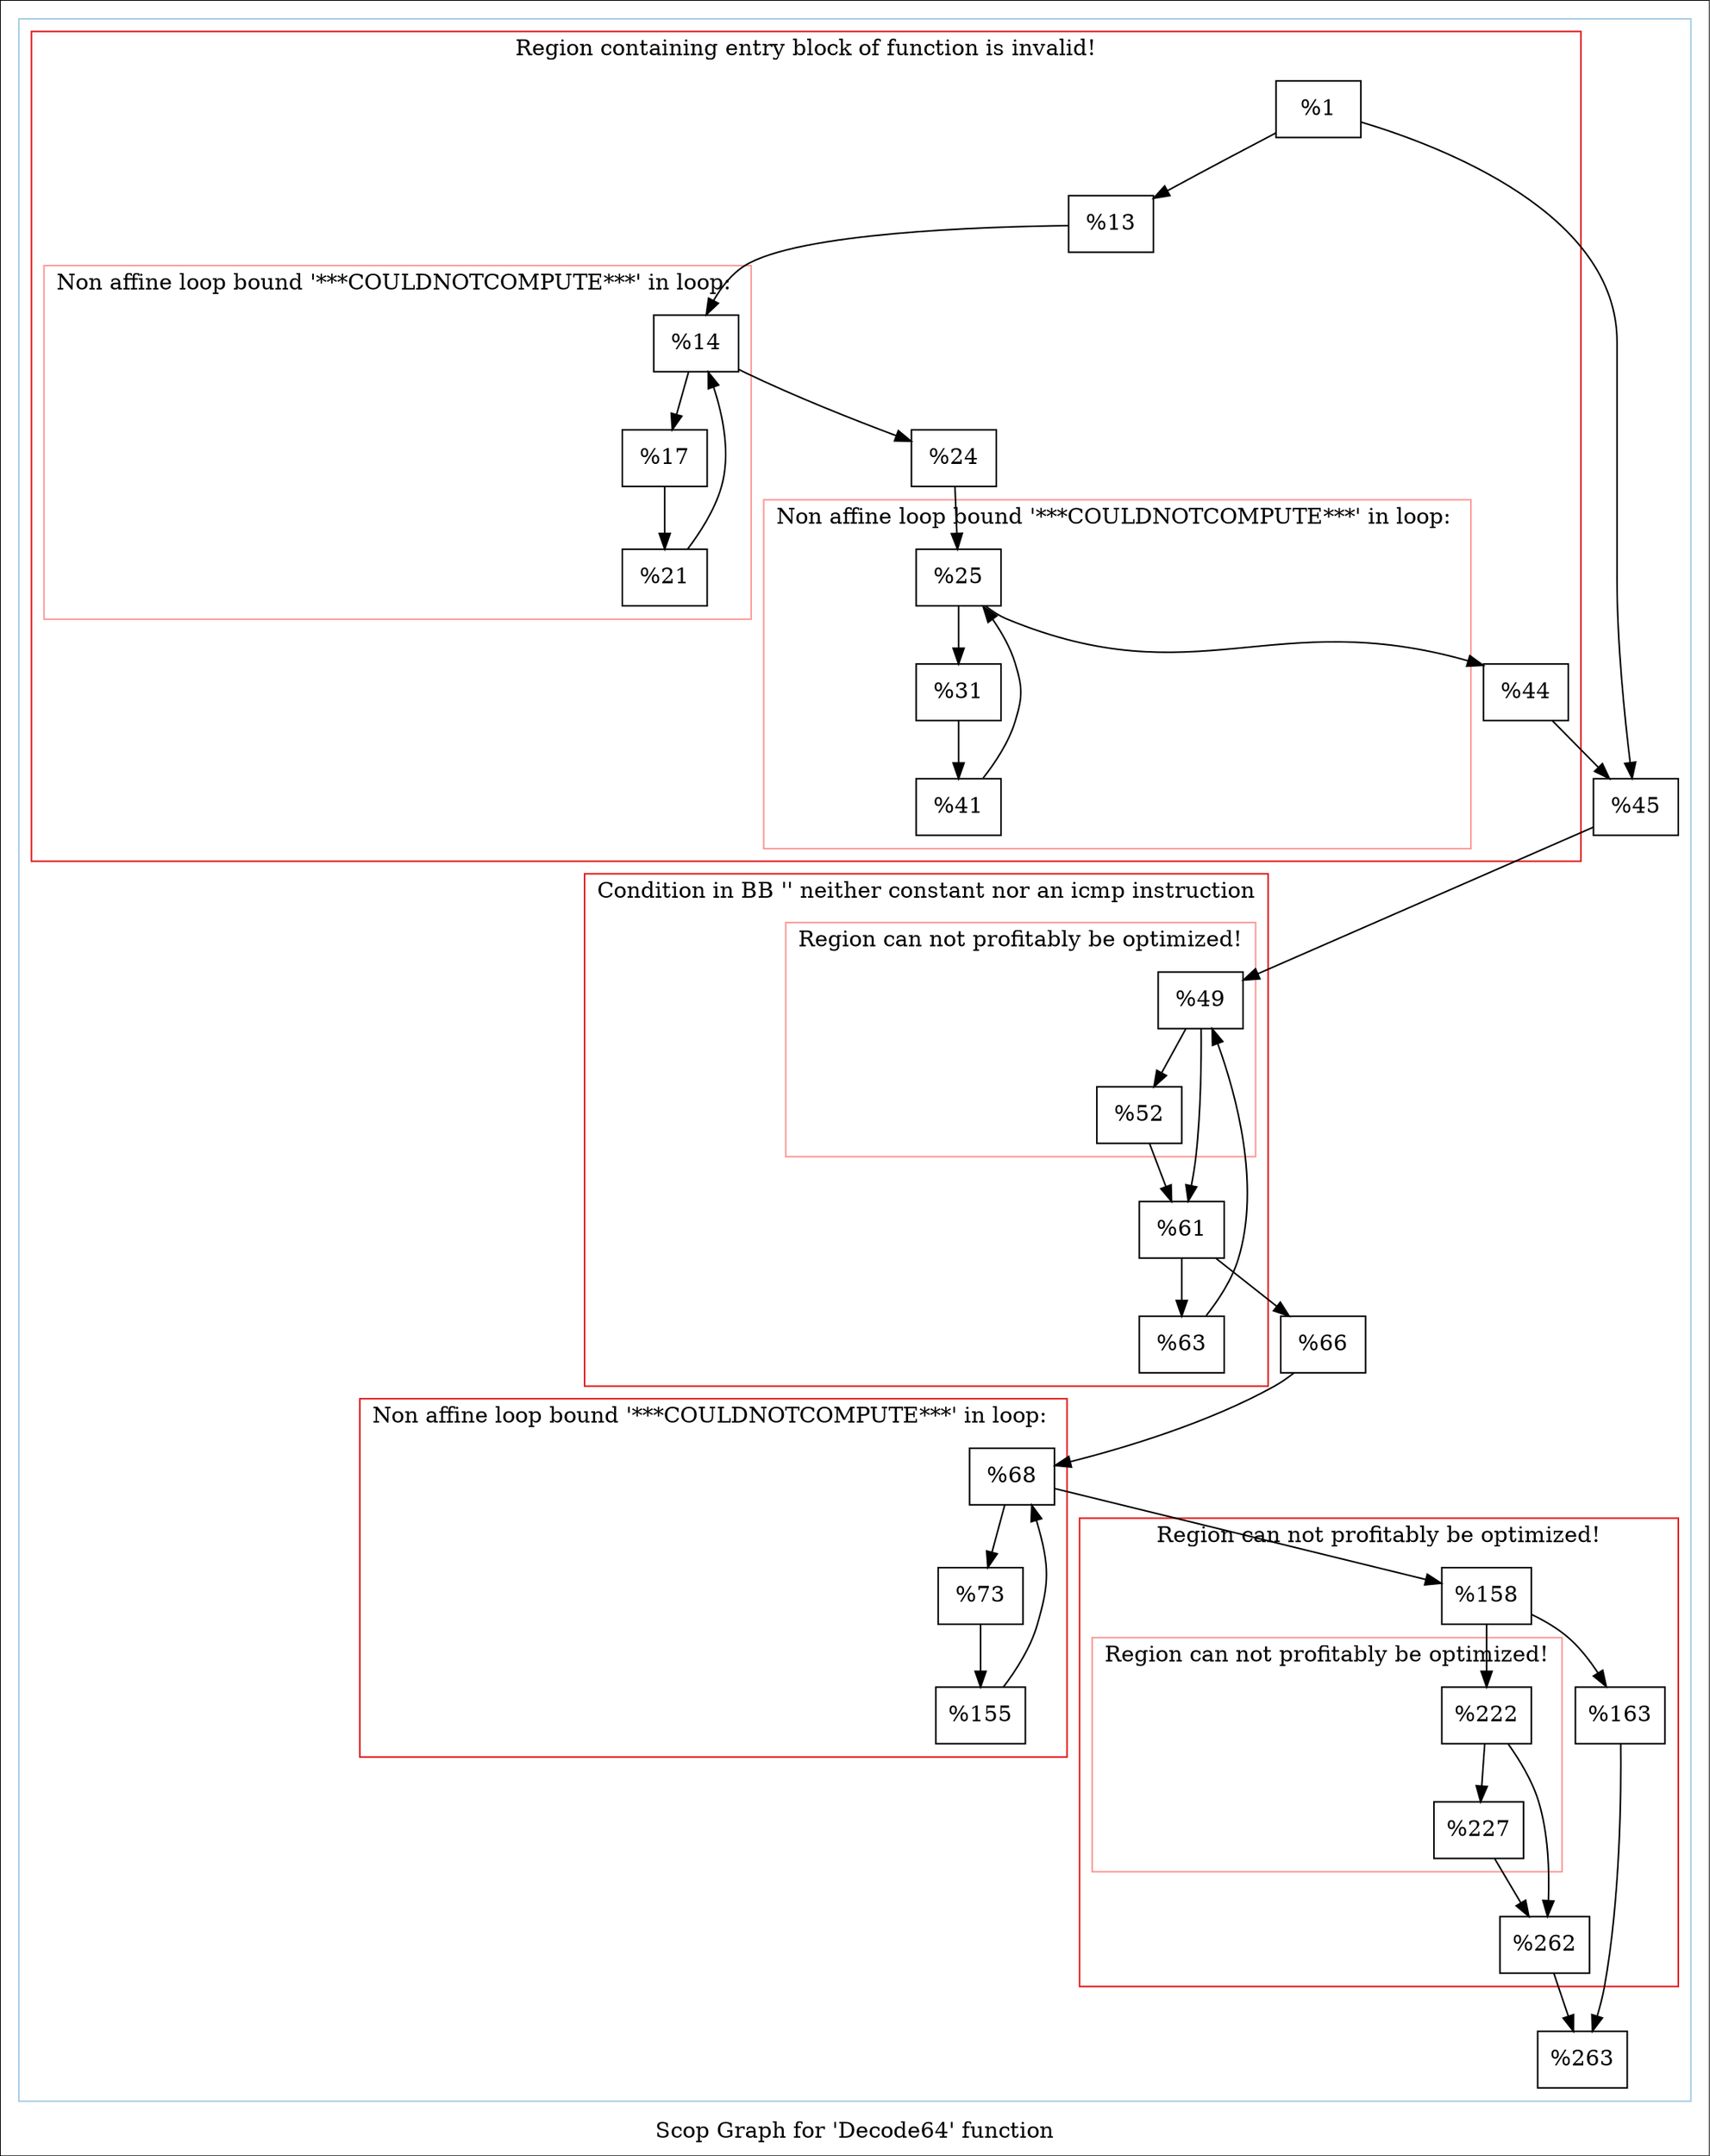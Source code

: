 digraph "Scop Graph for 'Decode64' function" {
	label="Scop Graph for 'Decode64' function";

	Node0x1d91840 [shape=record,label="{%1}"];
	Node0x1d91840 -> Node0x1d91600;
	Node0x1d91840 -> Node0x1d91a10;
	Node0x1d91600 [shape=record,label="{%45}"];
	Node0x1d91600 -> Node0x1d92c50;
	Node0x1d92c50 [shape=record,label="{%49}"];
	Node0x1d92c50 -> Node0x1d946b0;
	Node0x1d92c50 -> Node0x1d94180;
	Node0x1d946b0 [shape=record,label="{%52}"];
	Node0x1d946b0 -> Node0x1d94180;
	Node0x1d94180 [shape=record,label="{%61}"];
	Node0x1d94180 -> Node0x1d93770;
	Node0x1d94180 -> Node0x1d8e6c0;
	Node0x1d93770 [shape=record,label="{%63}"];
	Node0x1d93770 -> Node0x1d92c50[constraint=false];
	Node0x1d8e6c0 [shape=record,label="{%66}"];
	Node0x1d8e6c0 -> Node0x1d930a0;
	Node0x1d930a0 [shape=record,label="{%68}"];
	Node0x1d930a0 -> Node0x1d92f70;
	Node0x1d930a0 -> Node0x1d92de0;
	Node0x1d92f70 [shape=record,label="{%73}"];
	Node0x1d92f70 -> Node0x1d94d30;
	Node0x1d94d30 [shape=record,label="{%155}"];
	Node0x1d94d30 -> Node0x1d930a0[constraint=false];
	Node0x1d92de0 [shape=record,label="{%158}"];
	Node0x1d92de0 -> Node0x1d95f30;
	Node0x1d92de0 -> Node0x1d95cb0;
	Node0x1d95f30 [shape=record,label="{%163}"];
	Node0x1d95f30 -> Node0x1d95bc0;
	Node0x1d95bc0 [shape=record,label="{%263}"];
	Node0x1d95cb0 [shape=record,label="{%222}"];
	Node0x1d95cb0 -> Node0x1d95940;
	Node0x1d95cb0 -> Node0x1d95720;
	Node0x1d95940 [shape=record,label="{%227}"];
	Node0x1d95940 -> Node0x1d95720;
	Node0x1d95720 [shape=record,label="{%262}"];
	Node0x1d95720 -> Node0x1d95bc0;
	Node0x1d91a10 [shape=record,label="{%13}"];
	Node0x1d91a10 -> Node0x1d953c0;
	Node0x1d953c0 [shape=record,label="{%14}"];
	Node0x1d953c0 -> Node0x1d950a0;
	Node0x1d953c0 -> Node0x1d96280;
	Node0x1d950a0 [shape=record,label="{%17}"];
	Node0x1d950a0 -> Node0x1d98e60;
	Node0x1d98e60 [shape=record,label="{%21}"];
	Node0x1d98e60 -> Node0x1d953c0[constraint=false];
	Node0x1d96280 [shape=record,label="{%24}"];
	Node0x1d96280 -> Node0x1d98b40;
	Node0x1d98b40 [shape=record,label="{%25}"];
	Node0x1d98b40 -> Node0x1d98250;
	Node0x1d98b40 -> Node0x1d97db0;
	Node0x1d98250 [shape=record,label="{%31}"];
	Node0x1d98250 -> Node0x1d979e0;
	Node0x1d979e0 [shape=record,label="{%41}"];
	Node0x1d979e0 -> Node0x1d98b40[constraint=false];
	Node0x1d97db0 [shape=record,label="{%44}"];
	Node0x1d97db0 -> Node0x1d91600;
	colorscheme = "paired12"
        subgraph cluster_0x1dc81a0 {
          label = "";
          style = solid;
          color = 1
          subgraph cluster_0x1dc5ad0 {
            label = "Region containing entry block of function is invalid!";
            style = solid;
            color = 6
            subgraph cluster_0x1dc5a50 {
              label = "Non affine loop bound '***COULDNOTCOMPUTE***' in loop: ";
              style = solid;
              color = 5
              Node0x1d953c0;
              Node0x1d950a0;
              Node0x1d98e60;
            }
            subgraph cluster_0x1dc3510 {
              label = "Non affine loop bound '***COULDNOTCOMPUTE***' in loop: ";
              style = solid;
              color = 5
              Node0x1d98b40;
              Node0x1d98250;
              Node0x1d979e0;
            }
            Node0x1d91840;
            Node0x1d91a10;
            Node0x1d96280;
            Node0x1d97db0;
          }
          subgraph cluster_0x1dc8120 {
            label = "Condition in BB '' neither constant nor an icmp instruction";
            style = solid;
            color = 6
            subgraph cluster_0x1dc68a0 {
              label = "Region can not profitably be optimized!";
              style = solid;
              color = 5
              Node0x1d92c50;
              Node0x1d946b0;
            }
            Node0x1d94180;
            Node0x1d93770;
          }
          subgraph cluster_0x1dcaa70 {
            label = "Non affine loop bound '***COULDNOTCOMPUTE***' in loop: ";
            style = solid;
            color = 6
            Node0x1d930a0;
            Node0x1d92f70;
            Node0x1d94d30;
          }
          subgraph cluster_0x1dc6760 {
            label = "Region can not profitably be optimized!";
            style = solid;
            color = 6
            subgraph cluster_0x1dca9f0 {
              label = "Region can not profitably be optimized!";
              style = solid;
              color = 5
              Node0x1d95cb0;
              Node0x1d95940;
            }
            Node0x1d92de0;
            Node0x1d95f30;
            Node0x1d95720;
          }
          Node0x1d91600;
          Node0x1d8e6c0;
          Node0x1d95bc0;
        }
}
